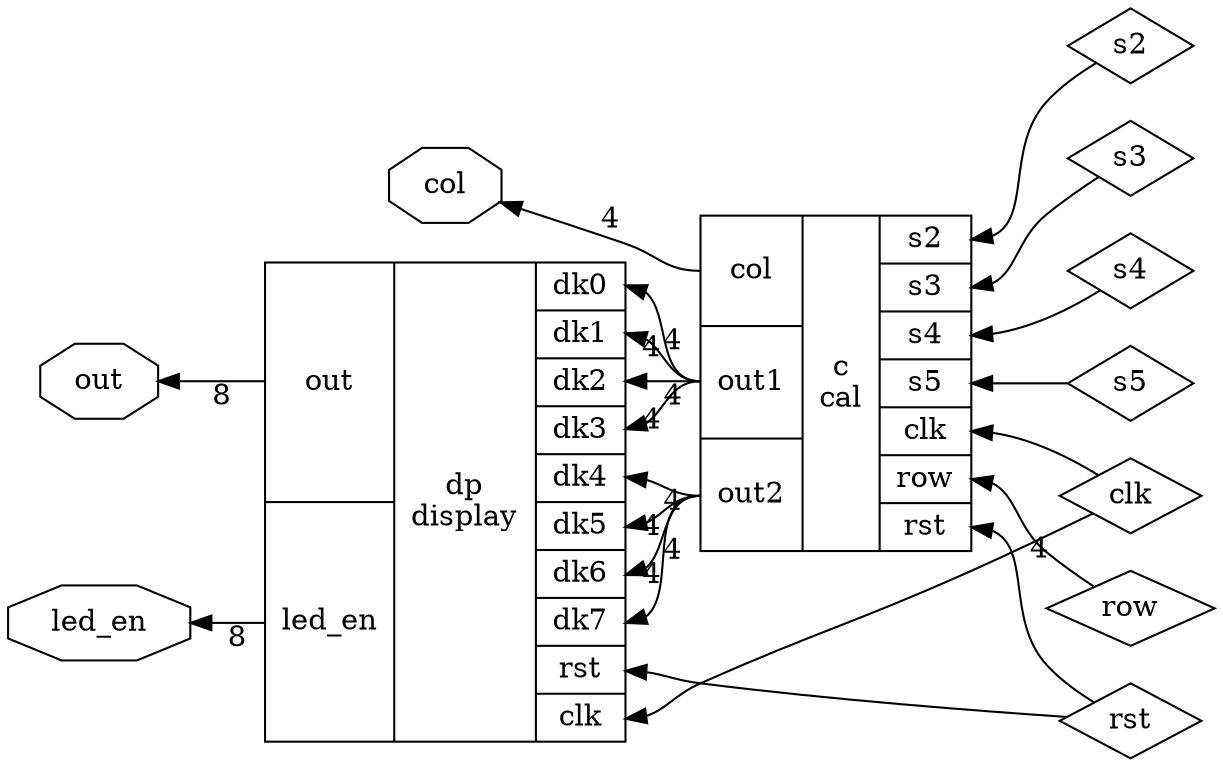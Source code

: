 digraph "top_module" {
    // label = "top_module";
    rankdir = "RL";
    // 输出，用八边形表示
    led_en [shape = octagon;label = "led_en";];
    out [shape = octagon;label = "out";];
    col [shape = octagon;label = "col";];
    
    // 输入，用菱形表示
    clk [shape = diamond;label = "clk";];
    rst [shape = diamond;label = "rst";];
    row [shape = diamond;label = "row";];
    s2 [shape = diamond;label = "s2";];
    s3 [shape = diamond;label = "s3";];
    s4 [shape = diamond;label = "s4";];
    s5 [shape = diamond;label = "s5";];
    
    // 原件
    cal [shape = record;label = "{{<c0> col|<c1> out1|<c2> out2}|c\ncal|{<a0> s2|<a1> s3|<a2> s4|<a3> s5|<a4> clk |<a5> row|<a6> rst}}";];
    dp [shape = record;label = "{{<d0>out|<d1> led_en}|dp\ndisplay|{<p0>dk0|<p1> dk1|<p2> dk2|<p3> dk3|<p4> dk4|<p5> dk5|<p6> dk6|<p7> dk7|<p8> rst|<p9> clk}}";];
    
    // 连线
    clk -> dp:p9 [label = "";];
    clk -> cal:a4 [label = "";];
    
    rst -> dp:p8 [label = "";];
    rst -> cal:a6 [label = "";];
    
    row -> cal:a5 [xlabel = "4";];
    cal:c0 -> col [xlabel = "4";];
    
    cal:c1 -> dp:p0 [xlabel = "4";];
    cal:c1 -> dp:p1 [xlabel = "4";];
    cal:c1 -> dp:p2 [xlabel = "4";];
    cal:c1 -> dp:p3 [xlabel = "4";];
    cal:c2 -> dp:p4 [xlabel = "4";];
    cal:c2 -> dp:p5 [xlabel = "4";];
    cal:c2 -> dp:p6 [xlabel = "4";];
    cal:c2 -> dp:p7 [xlabel = "4";];
    
    dp:d0 -> out [xlabel = "8";];
    dp:d1 -> led_en [xlabel = "8";];
    
    s2 -> cal:a0 [xlabel = "";];
    s3 -> cal:a1 [xlabel = "";];
    s4 -> cal:a2 [xlabel = "";];
    s5 -> cal:a3 [xlabel = "";];
}
